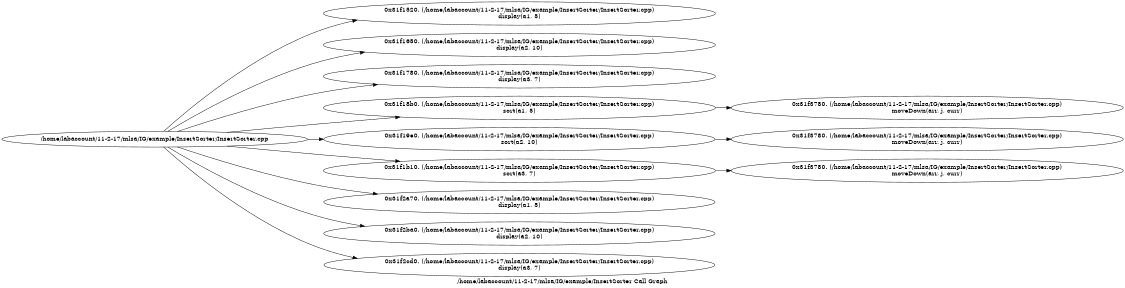 digraph "/home/labaccount/11-2-17/mlsa/IG/example/InsertSorter Call Graph" {
	graph [dpi=300
		rankdir=LR
		size="7.5, 10"
		label="/home/labaccount/11-2-17/mlsa/IG/example/InsertSorter Call Graph"
	];

	Node0x796305836 [shape=oval, label="/home/labaccount/11-2-17/mlsa/IG/example/InsertSorter/InsertSorter.cpp"];
	Node0x747668571 [shape=oval, label="0x31f1520. (/home/labaccount/11-2-17/mlsa/IG/example/InsertSorter/InsertSorter.cpp)\ndisplay(a1, 5)"];
	Node0x796305836 -> Node0x747668571;
	Node0x239202548 [shape=oval, label="0x31f1650. (/home/labaccount/11-2-17/mlsa/IG/example/InsertSorter/InsertSorter.cpp)\ndisplay(a2, 10)"];
	Node0x796305836 -> Node0x239202548;
	Node0x186055138 [shape=oval, label="0x31f1780. (/home/labaccount/11-2-17/mlsa/IG/example/InsertSorter/InsertSorter.cpp)\ndisplay(a3, 7)"];
	Node0x796305836 -> Node0x186055138;
	Node0x944830320 [shape=oval, label="0x31f18b0. (/home/labaccount/11-2-17/mlsa/IG/example/InsertSorter/InsertSorter.cpp)\nsort(a1, 5)"];
	Node0x796305836 -> Node0x944830320;
	Node0x882972191 [shape=oval, label="0x31f19e0. (/home/labaccount/11-2-17/mlsa/IG/example/InsertSorter/InsertSorter.cpp)\nsort(a2, 10)"];
	Node0x796305836 -> Node0x882972191;
	Node0x221166151 [shape=oval, label="0x31f1b10. (/home/labaccount/11-2-17/mlsa/IG/example/InsertSorter/InsertSorter.cpp)\nsort(a3, 7)"];
	Node0x796305836 -> Node0x221166151;
	Node0x773713630 [shape=oval, label="0x31f2a70. (/home/labaccount/11-2-17/mlsa/IG/example/InsertSorter/InsertSorter.cpp)\ndisplay(a1, 5)"];
	Node0x796305836 -> Node0x773713630;
	Node0x263151232 [shape=oval, label="0x31f2ba0. (/home/labaccount/11-2-17/mlsa/IG/example/InsertSorter/InsertSorter.cpp)\ndisplay(a2, 10)"];
	Node0x796305836 -> Node0x263151232;
	Node0x555332592 [shape=oval, label="0x31f2cd0. (/home/labaccount/11-2-17/mlsa/IG/example/InsertSorter/InsertSorter.cpp)\ndisplay(a3, 7)"];
	Node0x796305836 -> Node0x555332592;
	Node0x899953680 [shape=oval, label="0x31f3780. (/home/labaccount/11-2-17/mlsa/IG/example/InsertSorter/InsertSorter.cpp)\nmoveDown(arr, j, curr)"];
	Node0x944830320 -> Node0x899953680;
	Node0x732306140 [shape=oval, label="0x31f3780. (/home/labaccount/11-2-17/mlsa/IG/example/InsertSorter/InsertSorter.cpp)\nmoveDown(arr, j, curr)"];
	Node0x882972191 -> Node0x732306140;
	Node0x955541083 [shape=oval, label="0x31f3780. (/home/labaccount/11-2-17/mlsa/IG/example/InsertSorter/InsertSorter.cpp)\nmoveDown(arr, j, curr)"];
	Node0x221166151 -> Node0x955541083;
}